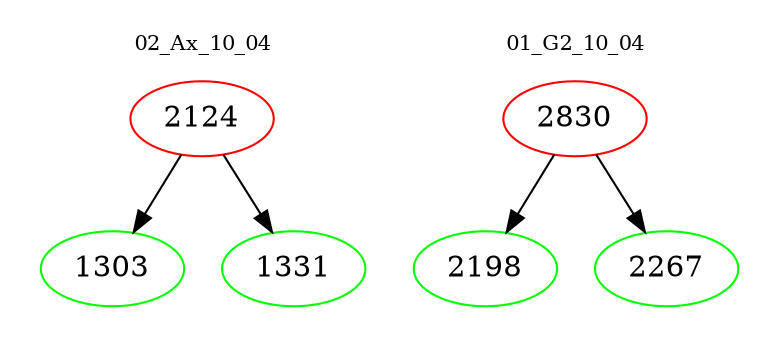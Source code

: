 digraph{
subgraph cluster_0 {
color = white
label = "02_Ax_10_04";
fontsize=10;
T0_2124 [label="2124", color="red"]
T0_2124 -> T0_1303 [color="black"]
T0_1303 [label="1303", color="green"]
T0_2124 -> T0_1331 [color="black"]
T0_1331 [label="1331", color="green"]
}
subgraph cluster_1 {
color = white
label = "01_G2_10_04";
fontsize=10;
T1_2830 [label="2830", color="red"]
T1_2830 -> T1_2198 [color="black"]
T1_2198 [label="2198", color="green"]
T1_2830 -> T1_2267 [color="black"]
T1_2267 [label="2267", color="green"]
}
}
